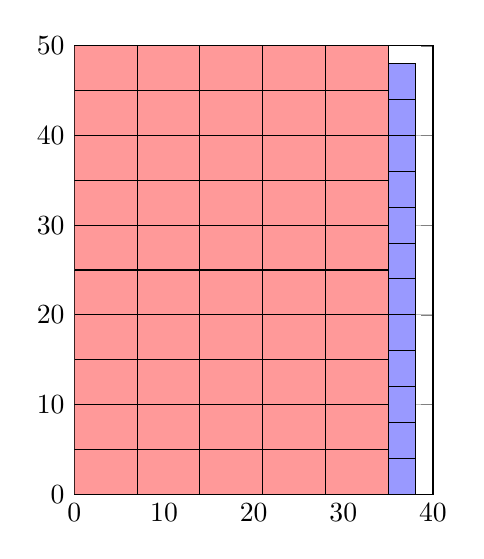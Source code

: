 \begin{tikzpicture}
	\begin{axis}[axis equal image, xmin=0, xmax=40, ymin=0, ymax=50, grid=major]
		\filldraw[draw=black,fill=red!40,pattern=,pattern color=red!40] (axis cs:0.0,0.0) rectangle (axis cs:7.0,5.0);
		\filldraw[draw=black,fill=red!40,pattern=,pattern color=red!40] (axis cs:0.0,5.0) rectangle (axis cs:7.0,10.0);
		\filldraw[draw=black,fill=red!40,pattern=,pattern color=red!40] (axis cs:0.0,10.0) rectangle (axis cs:7.0,15.0);
		\filldraw[draw=black,fill=red!40,pattern=,pattern color=red!40] (axis cs:0.0,15.0) rectangle (axis cs:7.0,20.0);
		\filldraw[draw=black,fill=red!40,pattern=,pattern color=red!40] (axis cs:0.0,20.0) rectangle (axis cs:7.0,25.0);
		\filldraw[draw=black,fill=red!40,pattern=,pattern color=red!40] (axis cs:0.0,25.0) rectangle (axis cs:7.0,30.0);
		\filldraw[draw=black,fill=red!40,pattern=,pattern color=red!40] (axis cs:0.0,30.0) rectangle (axis cs:7.0,35.0);
		\filldraw[draw=black,fill=red!40,pattern=,pattern color=red!40] (axis cs:0.0,35.0) rectangle (axis cs:7.0,40.0);
		\filldraw[draw=black,fill=red!40,pattern=,pattern color=red!40] (axis cs:0.0,40.0) rectangle (axis cs:7.0,45.0);
		\filldraw[draw=black,fill=red!40,pattern=,pattern color=red!40] (axis cs:0.0,45.0) rectangle (axis cs:7.0,50.0);
		\filldraw[draw=black,fill=red!40,pattern=,pattern color=red!40] (axis cs:7.0,0.0) rectangle (axis cs:14.0,5.0);
		\filldraw[draw=black,fill=red!40,pattern=,pattern color=red!40] (axis cs:7.0,5.0) rectangle (axis cs:14.0,10.0);
		\filldraw[draw=black,fill=red!40,pattern=,pattern color=red!40] (axis cs:7.0,10.0) rectangle (axis cs:14.0,15.0);
		\filldraw[draw=black,fill=red!40,pattern=,pattern color=red!40] (axis cs:7.0,15.0) rectangle (axis cs:14.0,20.0);
		\filldraw[draw=black,fill=red!40,pattern=,pattern color=red!40] (axis cs:7.0,20.0) rectangle (axis cs:14.0,25.0);
		\filldraw[draw=black,fill=red!40,pattern=,pattern color=red!40] (axis cs:7.0,25.0) rectangle (axis cs:14.0,30.0);
		\filldraw[draw=black,fill=red!40,pattern=,pattern color=red!40] (axis cs:7.0,30.0) rectangle (axis cs:14.0,35.0);
		\filldraw[draw=black,fill=red!40,pattern=,pattern color=red!40] (axis cs:7.0,35.0) rectangle (axis cs:14.0,40.0);
		\filldraw[draw=black,fill=red!40,pattern=,pattern color=red!40] (axis cs:7.0,40.0) rectangle (axis cs:14.0,45.0);
		\filldraw[draw=black,fill=red!40,pattern=,pattern color=red!40] (axis cs:7.0,45.0) rectangle (axis cs:14.0,50.0);
		\filldraw[draw=black,fill=red!40,pattern=,pattern color=red!40] (axis cs:14.0,0.0) rectangle (axis cs:21.0,5.0);
		\filldraw[draw=black,fill=red!40,pattern=,pattern color=red!40] (axis cs:14.0,5.0) rectangle (axis cs:21.0,10.0);
		\filldraw[draw=black,fill=red!40,pattern=,pattern color=red!40] (axis cs:14.0,10.0) rectangle (axis cs:21.0,15.0);
		\filldraw[draw=black,fill=red!40,pattern=,pattern color=red!40] (axis cs:14.0,15.0) rectangle (axis cs:21.0,20.0);
		\filldraw[draw=black,fill=red!40,pattern=,pattern color=red!40] (axis cs:14.0,20.0) rectangle (axis cs:21.0,25.0);
		\filldraw[draw=black,fill=red!40,pattern=,pattern color=red!40] (axis cs:14.0,25.0) rectangle (axis cs:21.0,30.0);
		\filldraw[draw=black,fill=red!40,pattern=,pattern color=red!40] (axis cs:14.0,30.0) rectangle (axis cs:21.0,35.0);
		\filldraw[draw=black,fill=red!40,pattern=,pattern color=red!40] (axis cs:14.0,35.0) rectangle (axis cs:21.0,40.0);
		\filldraw[draw=black,fill=red!40,pattern=,pattern color=red!40] (axis cs:14.0,40.0) rectangle (axis cs:21.0,45.0);
		\filldraw[draw=black,fill=red!40,pattern=,pattern color=red!40] (axis cs:14.0,45.0) rectangle (axis cs:21.0,50.0);
		\filldraw[draw=black,fill=red!40,pattern=,pattern color=red!40] (axis cs:21.0,0.0) rectangle (axis cs:28.0,5.0);
		\filldraw[draw=black,fill=red!40,pattern=,pattern color=red!40] (axis cs:21.0,5.0) rectangle (axis cs:28.0,10.0);
		\filldraw[draw=black,fill=red!40,pattern=,pattern color=red!40] (axis cs:21.0,10.0) rectangle (axis cs:28.0,15.0);
		\filldraw[draw=black,fill=red!40,pattern=,pattern color=red!40] (axis cs:21.0,15.0) rectangle (axis cs:28.0,20.0);
		\filldraw[draw=black,fill=red!40,pattern=,pattern color=red!40] (axis cs:21.0,20.0) rectangle (axis cs:28.0,25.0);
		\filldraw[draw=black,fill=red!40,pattern=,pattern color=red!40] (axis cs:21.0,25.0) rectangle (axis cs:28.0,30.0);
		\filldraw[draw=black,fill=red!40,pattern=,pattern color=red!40] (axis cs:21.0,30.0) rectangle (axis cs:28.0,35.0);
		\filldraw[draw=black,fill=red!40,pattern=,pattern color=red!40] (axis cs:21.0,35.0) rectangle (axis cs:28.0,40.0);
		\filldraw[draw=black,fill=red!40,pattern=,pattern color=red!40] (axis cs:21.0,40.0) rectangle (axis cs:28.0,45.0);
		\filldraw[draw=black,fill=red!40,pattern=,pattern color=red!40] (axis cs:21.0,45.0) rectangle (axis cs:28.0,50.0);
		\filldraw[draw=black,fill=red!40,pattern=,pattern color=red!40] (axis cs:28.0,0.0) rectangle (axis cs:35.0,5.0);
		\filldraw[draw=black,fill=red!40,pattern=,pattern color=red!40] (axis cs:28.0,5.0) rectangle (axis cs:35.0,10.0);
		\filldraw[draw=black,fill=red!40,pattern=,pattern color=red!40] (axis cs:28.0,10.0) rectangle (axis cs:35.0,15.0);
		\filldraw[draw=black,fill=red!40,pattern=,pattern color=red!40] (axis cs:28.0,15.0) rectangle (axis cs:35.0,20.0);
		\filldraw[draw=black,fill=red!40,pattern=,pattern color=red!40] (axis cs:28.0,20.0) rectangle (axis cs:35.0,25.0);
		\filldraw[draw=black,fill=red!40,pattern=,pattern color=red!40] (axis cs:28.0,25.0) rectangle (axis cs:35.0,30.0);
		\filldraw[draw=black,fill=red!40,pattern=,pattern color=red!40] (axis cs:28.0,30.0) rectangle (axis cs:35.0,35.0);
		\filldraw[draw=black,fill=red!40,pattern=,pattern color=red!40] (axis cs:28.0,35.0) rectangle (axis cs:35.0,40.0);
		\filldraw[draw=black,fill=red!40,pattern=,pattern color=red!40] (axis cs:28.0,40.0) rectangle (axis cs:35.0,45.0);
		\filldraw[draw=black,fill=red!40,pattern=,pattern color=red!40] (axis cs:28.0,45.0) rectangle (axis cs:35.0,50.0);
		\filldraw[draw=black,fill=green!40,pattern=,pattern color=green!40] (axis cs:35.0,0.0) rectangle (axis cs:38.0,8.0);
		\filldraw[draw=black,fill=green!40,pattern=,pattern color=green!40] (axis cs:35.0,8.0) rectangle (axis cs:38.0,16.0);
		\filldraw[draw=black,fill=green!40,pattern=,pattern color=green!40] (axis cs:35.0,16.0) rectangle (axis cs:38.0,24.0);
		\filldraw[draw=black,fill=green!40,pattern=,pattern color=green!40] (axis cs:35.0,24.0) rectangle (axis cs:38.0,32.0);
		\filldraw[draw=black,fill=green!40,pattern=,pattern color=green!40] (axis cs:35.0,32.0) rectangle (axis cs:38.0,40.0);
		\filldraw[draw=black,fill=green!40,pattern=,pattern color=green!40] (axis cs:35.0,40.0) rectangle (axis cs:38.0,48.0);
		\filldraw[draw=black,fill=blue!40,pattern=,pattern color=blue!40] (axis cs:35.0,0.0) rectangle (axis cs:38.0,4.0);
		\filldraw[draw=black,fill=blue!40,pattern=,pattern color=blue!40] (axis cs:35.0,4.0) rectangle (axis cs:38.0,8.0);
		\filldraw[draw=black,fill=blue!40,pattern=,pattern color=blue!40] (axis cs:35.0,8.0) rectangle (axis cs:38.0,12.0);
		\filldraw[draw=black,fill=blue!40,pattern=,pattern color=blue!40] (axis cs:35.0,12.0) rectangle (axis cs:38.0,16.0);
		\filldraw[draw=black,fill=blue!40,pattern=,pattern color=blue!40] (axis cs:35.0,16.0) rectangle (axis cs:38.0,20.0);
		\filldraw[draw=black,fill=blue!40,pattern=,pattern color=blue!40] (axis cs:35.0,20.0) rectangle (axis cs:38.0,24.0);
		\filldraw[draw=black,fill=blue!40,pattern=,pattern color=blue!40] (axis cs:35.0,24.0) rectangle (axis cs:38.0,28.0);
		\filldraw[draw=black,fill=blue!40,pattern=,pattern color=blue!40] (axis cs:35.0,28.0) rectangle (axis cs:38.0,32.0);
		\filldraw[draw=black,fill=blue!40,pattern=,pattern color=blue!40] (axis cs:35.0,32.0) rectangle (axis cs:38.0,36.0);
		\filldraw[draw=black,fill=blue!40,pattern=,pattern color=blue!40] (axis cs:35.0,36.0) rectangle (axis cs:38.0,40.0);
		\filldraw[draw=black,fill=blue!40,pattern=,pattern color=blue!40] (axis cs:35.0,40.0) rectangle (axis cs:38.0,44.0);
		\filldraw[draw=black,fill=blue!40,pattern=,pattern color=blue!40] (axis cs:35.0,44.0) rectangle (axis cs:38.0,48.0);
	\end{axis}
\end{tikzpicture}